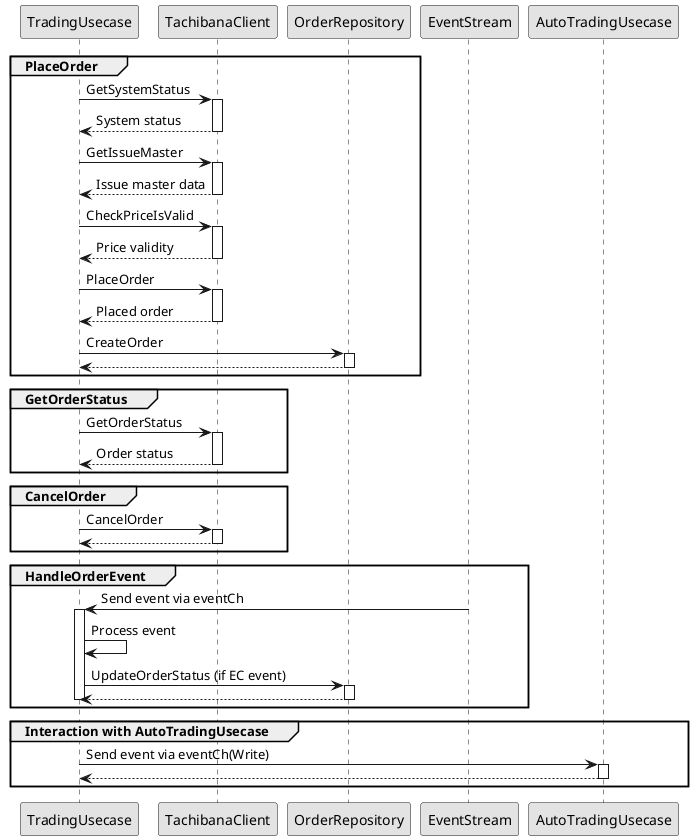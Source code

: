 @startuml
skinparam monochrome true
skinparam classAttributeIconSize 0

participant "TradingUsecase" as tradingUsecase
participant "TachibanaClient" as tachibanaClient
participant "OrderRepository" as orderRepo
participant "EventStream" as eventStream
participant "AutoTradingUsecase" as autoTradingUsecase


group PlaceOrder
    tradingUsecase -> tachibanaClient : GetSystemStatus
    activate tachibanaClient
    tachibanaClient --> tradingUsecase : System status
    deactivate tachibanaClient
    tradingUsecase -> tachibanaClient : GetIssueMaster
    activate tachibanaClient
    tachibanaClient --> tradingUsecase : Issue master data
    deactivate tachibanaClient
    tradingUsecase -> tachibanaClient : CheckPriceIsValid
    activate tachibanaClient
    tachibanaClient --> tradingUsecase : Price validity
    deactivate tachibanaClient
    tradingUsecase -> tachibanaClient : PlaceOrder
    activate tachibanaClient
    tachibanaClient --> tradingUsecase : Placed order
    deactivate tachibanaClient
    tradingUsecase -> orderRepo : CreateOrder
    activate orderRepo
    orderRepo --> tradingUsecase
    deactivate orderRepo
end

group GetOrderStatus
    tradingUsecase -> tachibanaClient : GetOrderStatus
    activate tachibanaClient
    tachibanaClient --> tradingUsecase : Order status
    deactivate tachibanaClient
end

group CancelOrder
  tradingUsecase -> tachibanaClient : CancelOrder
    activate tachibanaClient
    tachibanaClient --> tradingUsecase
    deactivate tachibanaClient
end

group HandleOrderEvent
    eventStream -> tradingUsecase : Send event via eventCh
    activate tradingUsecase
    tradingUsecase -> tradingUsecase : Process event
    tradingUsecase -> orderRepo : UpdateOrderStatus (if EC event)
    activate orderRepo
    orderRepo --> tradingUsecase
    deactivate orderRepo
    deactivate tradingUsecase
end

group Interaction with AutoTradingUsecase
    tradingUsecase -> autoTradingUsecase: Send event via eventCh(Write)
    activate autoTradingUsecase
    autoTradingUsecase --> tradingUsecase
    deactivate autoTradingUsecase
end
@enduml